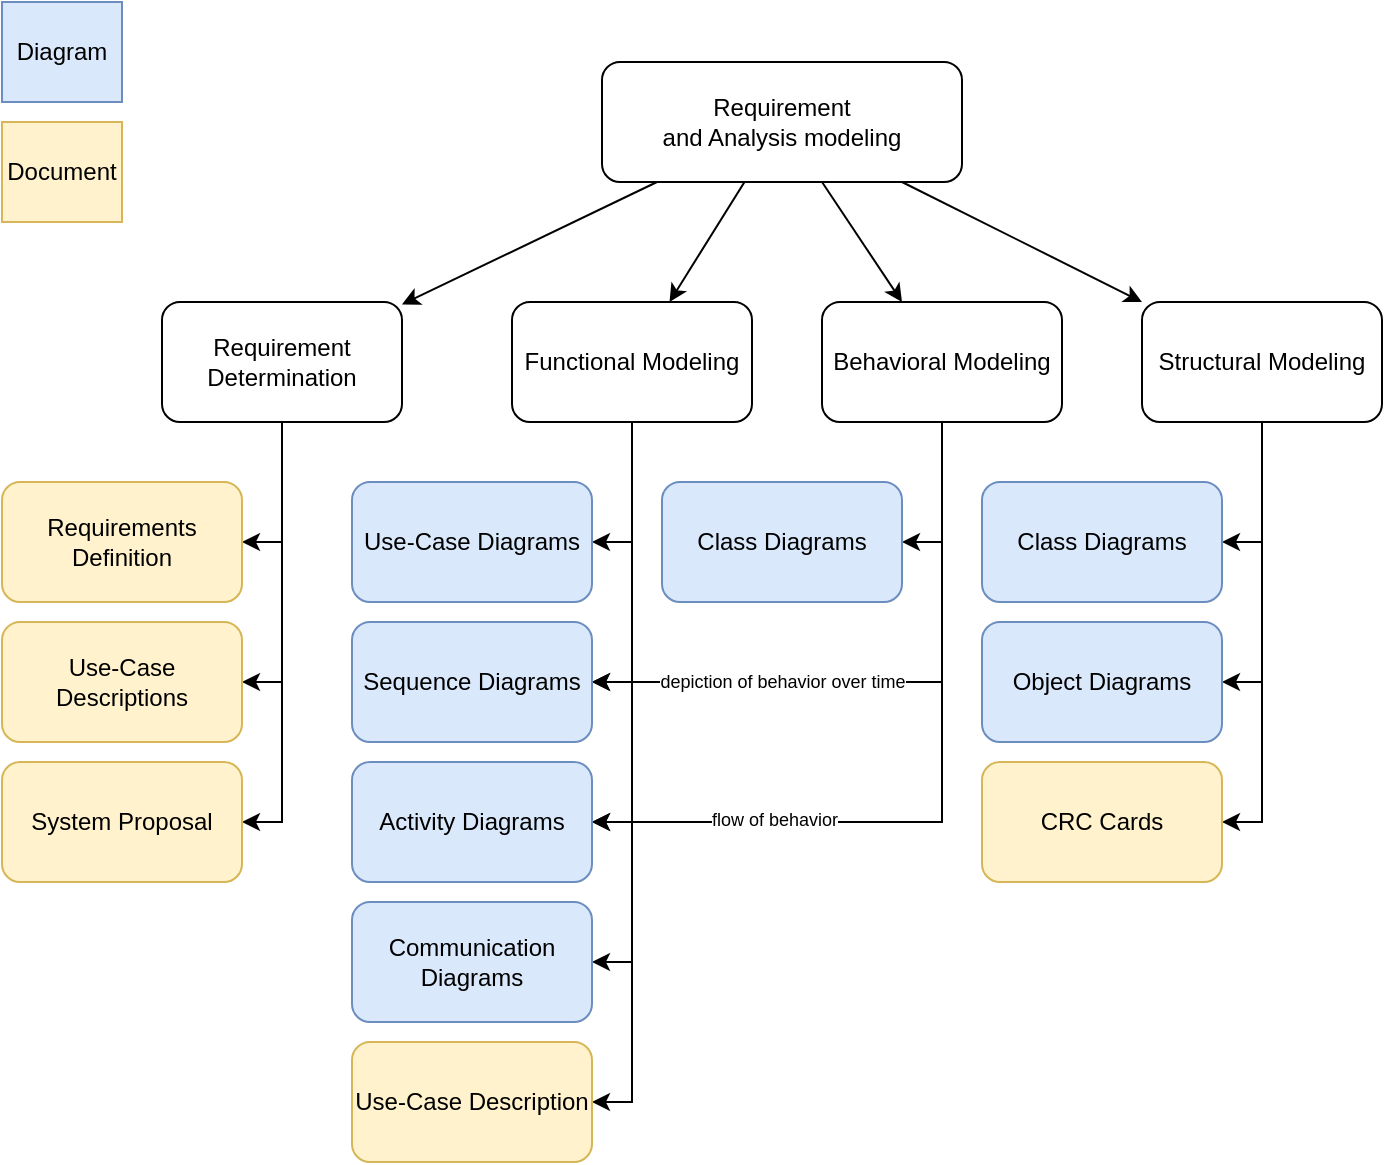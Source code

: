 <mxfile version="23.0.2" type="github">
  <diagram name="Requirement and Analysis modeling" id="6AoinUn0qcbcdu-xhCZd">
    <mxGraphModel dx="1331" dy="701" grid="1" gridSize="10" guides="1" tooltips="1" connect="1" arrows="1" fold="1" page="1" pageScale="1" pageWidth="1000" pageHeight="700" math="0" shadow="0">
      <root>
        <mxCell id="0" />
        <mxCell id="1" parent="0" />
        <mxCell id="26JcNh-beGzwlRqYraIm-18" style="rounded=0;orthogonalLoop=1;jettySize=auto;html=1;" parent="1" source="26JcNh-beGzwlRqYraIm-2" target="26JcNh-beGzwlRqYraIm-11" edge="1">
          <mxGeometry relative="1" as="geometry" />
        </mxCell>
        <mxCell id="26JcNh-beGzwlRqYraIm-19" style="rounded=0;orthogonalLoop=1;jettySize=auto;html=1;" parent="1" source="26JcNh-beGzwlRqYraIm-2" target="26JcNh-beGzwlRqYraIm-13" edge="1">
          <mxGeometry relative="1" as="geometry" />
        </mxCell>
        <mxCell id="26JcNh-beGzwlRqYraIm-20" style="rounded=0;orthogonalLoop=1;jettySize=auto;html=1;" parent="1" source="26JcNh-beGzwlRqYraIm-2" target="26JcNh-beGzwlRqYraIm-15" edge="1">
          <mxGeometry relative="1" as="geometry" />
        </mxCell>
        <mxCell id="26JcNh-beGzwlRqYraIm-21" style="rounded=0;orthogonalLoop=1;jettySize=auto;html=1;" parent="1" source="26JcNh-beGzwlRqYraIm-2" target="26JcNh-beGzwlRqYraIm-17" edge="1">
          <mxGeometry relative="1" as="geometry" />
        </mxCell>
        <mxCell id="26JcNh-beGzwlRqYraIm-2" value="&lt;div&gt;Requirement&lt;/div&gt;&lt;div&gt;and Analysis modeling&lt;/div&gt;" style="rounded=1;whiteSpace=wrap;html=1;" parent="1" vertex="1">
          <mxGeometry x="450" y="110" width="180" height="60" as="geometry" />
        </mxCell>
        <mxCell id="26JcNh-beGzwlRqYraIm-8" value="Diagram" style="rounded=0;whiteSpace=wrap;html=1;fillColor=#dae8fc;strokeColor=#6c8ebf;" parent="1" vertex="1">
          <mxGeometry x="150" y="80" width="60" height="50" as="geometry" />
        </mxCell>
        <mxCell id="26JcNh-beGzwlRqYraIm-9" value="Document" style="rounded=0;whiteSpace=wrap;html=1;fillColor=#fff2cc;strokeColor=#d6b656;" parent="1" vertex="1">
          <mxGeometry x="150" y="140" width="60" height="50" as="geometry" />
        </mxCell>
        <mxCell id="26JcNh-beGzwlRqYraIm-23" style="edgeStyle=orthogonalEdgeStyle;rounded=0;orthogonalLoop=1;jettySize=auto;html=1;" parent="1" source="26JcNh-beGzwlRqYraIm-11" target="26JcNh-beGzwlRqYraIm-22" edge="1">
          <mxGeometry relative="1" as="geometry">
            <Array as="points">
              <mxPoint x="290" y="350" />
            </Array>
          </mxGeometry>
        </mxCell>
        <mxCell id="26JcNh-beGzwlRqYraIm-27" style="edgeStyle=orthogonalEdgeStyle;rounded=0;orthogonalLoop=1;jettySize=auto;html=1;entryX=1;entryY=0.5;entryDx=0;entryDy=0;" parent="1" source="26JcNh-beGzwlRqYraIm-11" target="26JcNh-beGzwlRqYraIm-24" edge="1">
          <mxGeometry relative="1" as="geometry" />
        </mxCell>
        <mxCell id="26JcNh-beGzwlRqYraIm-28" style="edgeStyle=orthogonalEdgeStyle;rounded=0;orthogonalLoop=1;jettySize=auto;html=1;entryX=1;entryY=0.5;entryDx=0;entryDy=0;" parent="1" source="26JcNh-beGzwlRqYraIm-11" target="26JcNh-beGzwlRqYraIm-26" edge="1">
          <mxGeometry relative="1" as="geometry" />
        </mxCell>
        <mxCell id="26JcNh-beGzwlRqYraIm-11" value="Requirement Determination" style="rounded=1;whiteSpace=wrap;html=1;" parent="1" vertex="1">
          <mxGeometry x="230" y="230" width="120" height="60" as="geometry" />
        </mxCell>
        <mxCell id="26JcNh-beGzwlRqYraIm-30" style="edgeStyle=orthogonalEdgeStyle;rounded=0;orthogonalLoop=1;jettySize=auto;html=1;entryX=1;entryY=0.5;entryDx=0;entryDy=0;" parent="1" source="26JcNh-beGzwlRqYraIm-13" target="26JcNh-beGzwlRqYraIm-29" edge="1">
          <mxGeometry relative="1" as="geometry" />
        </mxCell>
        <mxCell id="26JcNh-beGzwlRqYraIm-32" style="edgeStyle=orthogonalEdgeStyle;rounded=0;orthogonalLoop=1;jettySize=auto;html=1;entryX=1;entryY=0.5;entryDx=0;entryDy=0;" parent="1" source="26JcNh-beGzwlRqYraIm-13" target="26JcNh-beGzwlRqYraIm-31" edge="1">
          <mxGeometry relative="1" as="geometry" />
        </mxCell>
        <mxCell id="26JcNh-beGzwlRqYraIm-35" style="edgeStyle=orthogonalEdgeStyle;rounded=0;orthogonalLoop=1;jettySize=auto;html=1;entryX=1;entryY=0.5;entryDx=0;entryDy=0;" parent="1" source="26JcNh-beGzwlRqYraIm-13" target="26JcNh-beGzwlRqYraIm-33" edge="1">
          <mxGeometry relative="1" as="geometry" />
        </mxCell>
        <mxCell id="26JcNh-beGzwlRqYraIm-36" style="edgeStyle=orthogonalEdgeStyle;rounded=0;orthogonalLoop=1;jettySize=auto;html=1;entryX=1;entryY=0.5;entryDx=0;entryDy=0;" parent="1" source="26JcNh-beGzwlRqYraIm-13" target="26JcNh-beGzwlRqYraIm-34" edge="1">
          <mxGeometry relative="1" as="geometry" />
        </mxCell>
        <mxCell id="Yyn6bdT177NXW9jKXw5C-2" style="edgeStyle=orthogonalEdgeStyle;rounded=0;orthogonalLoop=1;jettySize=auto;html=1;entryX=1;entryY=0.5;entryDx=0;entryDy=0;" edge="1" parent="1" source="26JcNh-beGzwlRqYraIm-13" target="Yyn6bdT177NXW9jKXw5C-1">
          <mxGeometry relative="1" as="geometry" />
        </mxCell>
        <mxCell id="26JcNh-beGzwlRqYraIm-13" value="Functional Modeling" style="rounded=1;whiteSpace=wrap;html=1;" parent="1" vertex="1">
          <mxGeometry x="405" y="230" width="120" height="60" as="geometry" />
        </mxCell>
        <mxCell id="26JcNh-beGzwlRqYraIm-42" style="edgeStyle=orthogonalEdgeStyle;rounded=0;orthogonalLoop=1;jettySize=auto;html=1;entryX=1;entryY=0.5;entryDx=0;entryDy=0;" parent="1" source="26JcNh-beGzwlRqYraIm-15" target="26JcNh-beGzwlRqYraIm-37" edge="1">
          <mxGeometry relative="1" as="geometry" />
        </mxCell>
        <mxCell id="26JcNh-beGzwlRqYraIm-43" style="edgeStyle=orthogonalEdgeStyle;rounded=0;orthogonalLoop=1;jettySize=auto;html=1;entryX=1;entryY=0.5;entryDx=0;entryDy=0;" parent="1" source="26JcNh-beGzwlRqYraIm-15" target="26JcNh-beGzwlRqYraIm-38" edge="1">
          <mxGeometry relative="1" as="geometry" />
        </mxCell>
        <mxCell id="26JcNh-beGzwlRqYraIm-45" style="edgeStyle=orthogonalEdgeStyle;rounded=0;orthogonalLoop=1;jettySize=auto;html=1;entryX=1;entryY=0.5;entryDx=0;entryDy=0;" parent="1" source="26JcNh-beGzwlRqYraIm-15" target="26JcNh-beGzwlRqYraIm-39" edge="1">
          <mxGeometry relative="1" as="geometry" />
        </mxCell>
        <mxCell id="26JcNh-beGzwlRqYraIm-15" value="Structural Modeling" style="rounded=1;whiteSpace=wrap;html=1;" parent="1" vertex="1">
          <mxGeometry x="720" y="230" width="120" height="60" as="geometry" />
        </mxCell>
        <mxCell id="26JcNh-beGzwlRqYraIm-51" style="edgeStyle=orthogonalEdgeStyle;rounded=0;orthogonalLoop=1;jettySize=auto;html=1;entryX=1;entryY=0.5;entryDx=0;entryDy=0;" parent="1" source="26JcNh-beGzwlRqYraIm-17" target="26JcNh-beGzwlRqYraIm-48" edge="1">
          <mxGeometry relative="1" as="geometry" />
        </mxCell>
        <mxCell id="26JcNh-beGzwlRqYraIm-67" style="edgeStyle=orthogonalEdgeStyle;rounded=0;orthogonalLoop=1;jettySize=auto;html=1;entryX=1;entryY=0.5;entryDx=0;entryDy=0;" parent="1" source="26JcNh-beGzwlRqYraIm-17" target="26JcNh-beGzwlRqYraIm-31" edge="1">
          <mxGeometry relative="1" as="geometry">
            <Array as="points">
              <mxPoint x="620" y="420" />
            </Array>
          </mxGeometry>
        </mxCell>
        <mxCell id="26JcNh-beGzwlRqYraIm-69" value="&lt;font style=&quot;font-size: 9px;&quot;&gt;depiction of behavior over time&lt;/font&gt;" style="edgeLabel;html=1;align=center;verticalAlign=middle;resizable=0;points=[];" parent="26JcNh-beGzwlRqYraIm-67" vertex="1" connectable="0">
          <mxGeometry x="0.377" y="3" relative="1" as="geometry">
            <mxPoint y="-4" as="offset" />
          </mxGeometry>
        </mxCell>
        <mxCell id="26JcNh-beGzwlRqYraIm-68" style="edgeStyle=orthogonalEdgeStyle;rounded=0;orthogonalLoop=1;jettySize=auto;html=1;entryX=1;entryY=0.5;entryDx=0;entryDy=0;" parent="1" source="26JcNh-beGzwlRqYraIm-17" target="26JcNh-beGzwlRqYraIm-33" edge="1">
          <mxGeometry relative="1" as="geometry">
            <Array as="points">
              <mxPoint x="620" y="490" />
            </Array>
          </mxGeometry>
        </mxCell>
        <mxCell id="26JcNh-beGzwlRqYraIm-70" value="&lt;font style=&quot;font-size: 9px;&quot;&gt; flow of behavior&lt;/font&gt;" style="edgeLabel;html=1;align=center;verticalAlign=middle;resizable=0;points=[];" parent="26JcNh-beGzwlRqYraIm-68" vertex="1" connectable="0">
          <mxGeometry x="0.515" y="3" relative="1" as="geometry">
            <mxPoint y="-5" as="offset" />
          </mxGeometry>
        </mxCell>
        <mxCell id="26JcNh-beGzwlRqYraIm-17" value="Behavioral Modeling" style="rounded=1;whiteSpace=wrap;html=1;" parent="1" vertex="1">
          <mxGeometry x="560" y="230" width="120" height="60" as="geometry" />
        </mxCell>
        <mxCell id="26JcNh-beGzwlRqYraIm-22" value="Requirements Definition" style="rounded=1;whiteSpace=wrap;html=1;fillColor=#fff2cc;strokeColor=#d6b656;" parent="1" vertex="1">
          <mxGeometry x="150" y="320" width="120" height="60" as="geometry" />
        </mxCell>
        <mxCell id="26JcNh-beGzwlRqYraIm-24" value="Use-Case Descriptions" style="rounded=1;whiteSpace=wrap;html=1;fillColor=#fff2cc;strokeColor=#d6b656;" parent="1" vertex="1">
          <mxGeometry x="150" y="390" width="120" height="60" as="geometry" />
        </mxCell>
        <mxCell id="26JcNh-beGzwlRqYraIm-26" value="System Proposal" style="rounded=1;whiteSpace=wrap;html=1;fillColor=#fff2cc;strokeColor=#d6b656;" parent="1" vertex="1">
          <mxGeometry x="150" y="460" width="120" height="60" as="geometry" />
        </mxCell>
        <mxCell id="26JcNh-beGzwlRqYraIm-29" value="Use-Case Diagrams" style="rounded=1;whiteSpace=wrap;html=1;fillColor=#dae8fc;strokeColor=#6c8ebf;" parent="1" vertex="1">
          <mxGeometry x="325" y="320" width="120" height="60" as="geometry" />
        </mxCell>
        <mxCell id="26JcNh-beGzwlRqYraIm-31" value="Sequence Diagrams" style="rounded=1;whiteSpace=wrap;html=1;fillColor=#dae8fc;strokeColor=#6c8ebf;" parent="1" vertex="1">
          <mxGeometry x="325" y="390" width="120" height="60" as="geometry" />
        </mxCell>
        <mxCell id="26JcNh-beGzwlRqYraIm-33" value="Activity Diagrams" style="rounded=1;whiteSpace=wrap;html=1;fillColor=#dae8fc;strokeColor=#6c8ebf;" parent="1" vertex="1">
          <mxGeometry x="325" y="460" width="120" height="60" as="geometry" />
        </mxCell>
        <mxCell id="26JcNh-beGzwlRqYraIm-34" value="Communication Diagrams" style="rounded=1;whiteSpace=wrap;html=1;fillColor=#dae8fc;strokeColor=#6c8ebf;" parent="1" vertex="1">
          <mxGeometry x="325" y="530" width="120" height="60" as="geometry" />
        </mxCell>
        <mxCell id="26JcNh-beGzwlRqYraIm-37" value="Class Diagrams" style="rounded=1;whiteSpace=wrap;html=1;fillColor=#dae8fc;strokeColor=#6c8ebf;" parent="1" vertex="1">
          <mxGeometry x="640" y="320" width="120" height="60" as="geometry" />
        </mxCell>
        <mxCell id="26JcNh-beGzwlRqYraIm-38" value="Object Diagrams" style="rounded=1;whiteSpace=wrap;html=1;fillColor=#dae8fc;strokeColor=#6c8ebf;" parent="1" vertex="1">
          <mxGeometry x="640" y="390" width="120" height="60" as="geometry" />
        </mxCell>
        <mxCell id="26JcNh-beGzwlRqYraIm-39" value="CRC Cards" style="rounded=1;whiteSpace=wrap;html=1;fillColor=#fff2cc;strokeColor=#d6b656;" parent="1" vertex="1">
          <mxGeometry x="640" y="460" width="120" height="60" as="geometry" />
        </mxCell>
        <mxCell id="26JcNh-beGzwlRqYraIm-48" value="Class Diagrams" style="rounded=1;whiteSpace=wrap;html=1;fillColor=#dae8fc;strokeColor=#6c8ebf;" parent="1" vertex="1">
          <mxGeometry x="480" y="320" width="120" height="60" as="geometry" />
        </mxCell>
        <mxCell id="Yyn6bdT177NXW9jKXw5C-1" value="Use-Case Description" style="rounded=1;whiteSpace=wrap;html=1;fillColor=#fff2cc;strokeColor=#d6b656;" vertex="1" parent="1">
          <mxGeometry x="325" y="600" width="120" height="60" as="geometry" />
        </mxCell>
      </root>
    </mxGraphModel>
  </diagram>
</mxfile>
